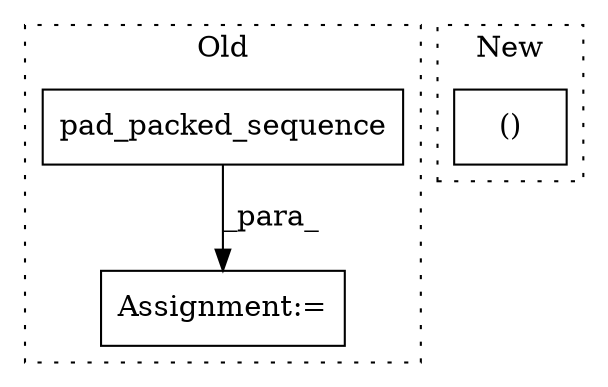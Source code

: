 digraph G {
subgraph cluster0 {
1 [label="pad_packed_sequence" a="32" s="1558,1589" l="20,1" shape="box"];
3 [label="Assignment:=" a="7" s="1556" l="2" shape="box"];
label = "Old";
style="dotted";
}
subgraph cluster1 {
2 [label="()" a="106" s="1911" l="41" shape="box"];
label = "New";
style="dotted";
}
1 -> 3 [label="_para_"];
}